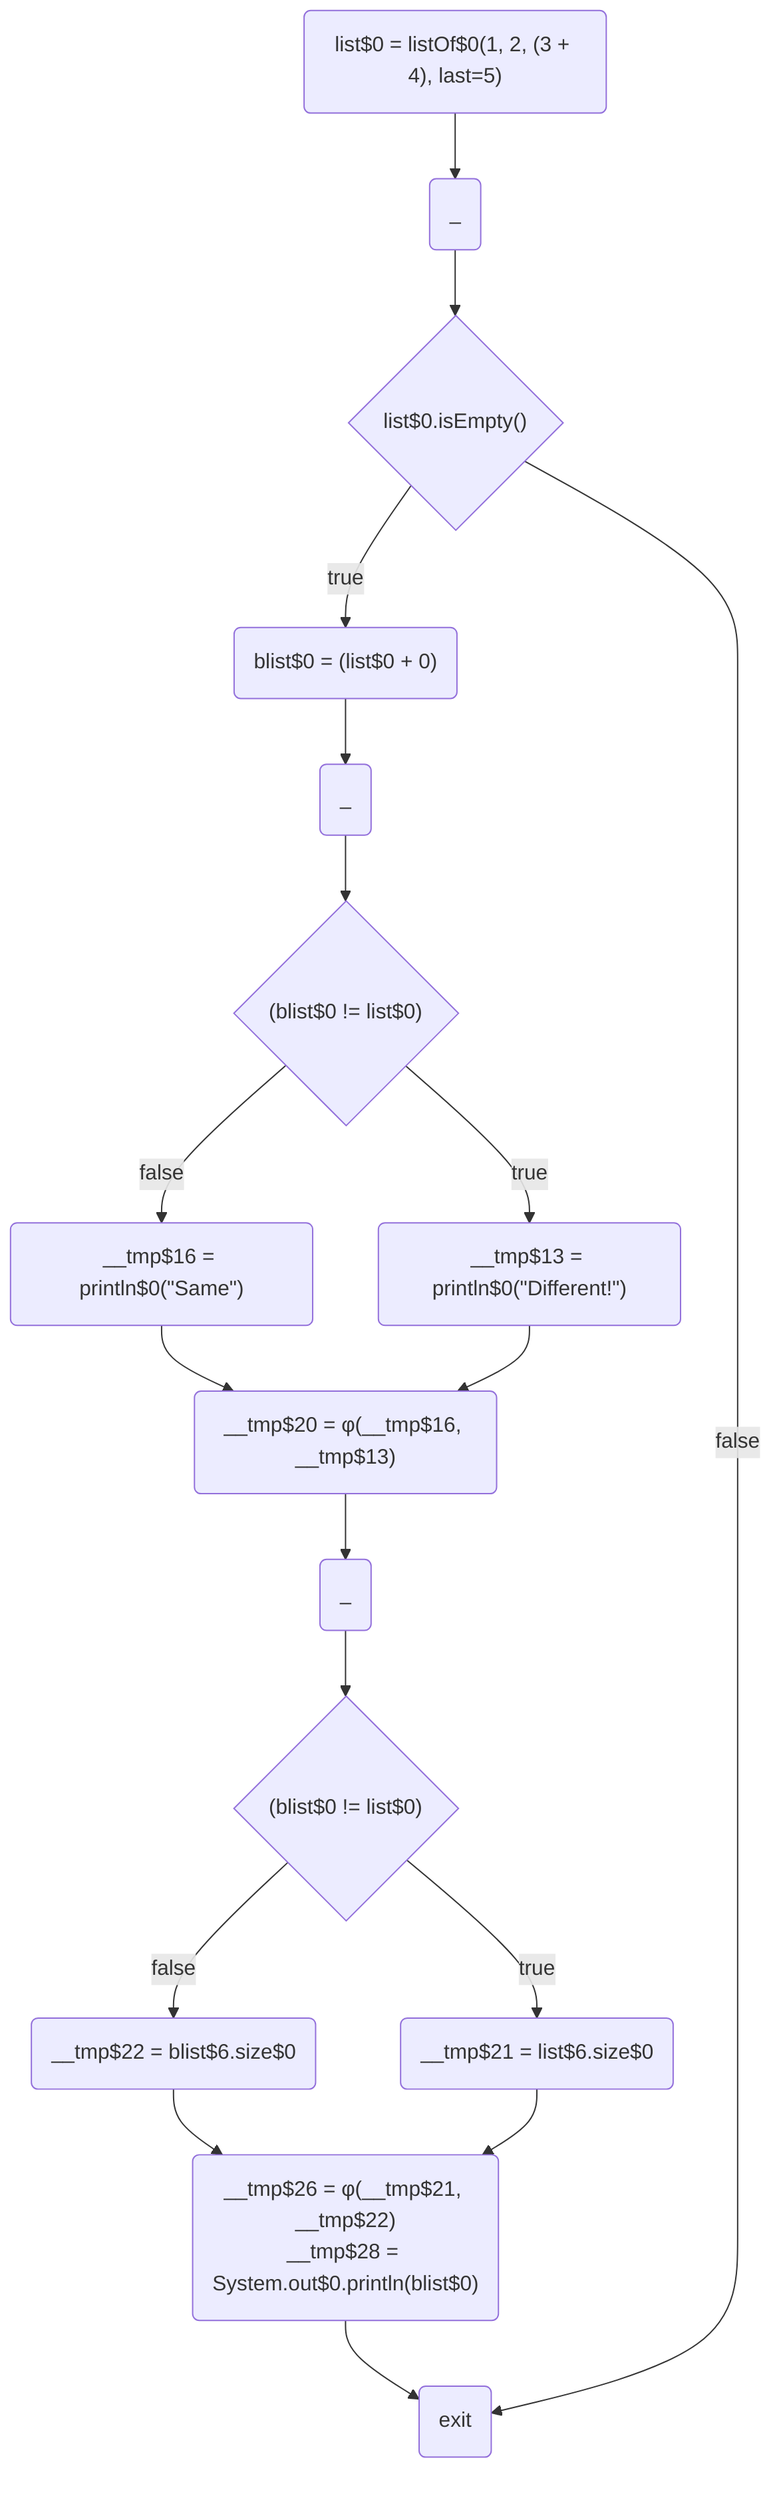 flowchart TD
	cond$17{"list$0.isEmpty()"}
	if_true$18("blist$0 = (list$0 + 0)")
	if_true$25("__tmp$21 = list$6.size$0")
	cond$20{"(blist$0 != list$0)"}
	if_merged$22("__tmp$20 = φ(__tmp$16, __tmp$13)")
	if_merged$26("__tmp$26 = φ(__tmp$21, __tmp$22)<br>__tmp$28 = System.out$0.println(blist$0)")
	if_true$21("__tmp$13 = println$0(#quot;Different!#quot;)")
	if_cond$19("_")
	if_merged$27("exit")
	if_false$28("__tmp$22 = blist$6.size$0")
	if_cond$16("_")
	entry$15("list$0 = listOf$0(1, 2, (3 + 4), last=5)")
	if_cond$23("_")
	cond$24{"(blist$0 != list$0)"}
	if_false$29("__tmp$16 = println$0(#quot;Same#quot;)")
	cond$24 --> |"false"| if_false$28
	cond$20 --> |"false"| if_false$29
	if_cond$23 -->  cond$24
	entry$15 -->  if_cond$16
	if_cond$19 -->  cond$20
	if_merged$22 -->  if_cond$23
	cond$24 --> |"true"| if_true$25
	if_merged$26 -->  if_merged$27
	if_false$29 -->  if_merged$22
	if_true$18 -->  if_cond$19
	if_cond$16 -->  cond$17
	if_false$28 -->  if_merged$26
	cond$20 --> |"true"| if_true$21
	cond$17 --> |"true"| if_true$18
	if_true$21 -->  if_merged$22
	cond$17 --> |"false"| if_merged$27
	if_true$25 -->  if_merged$26